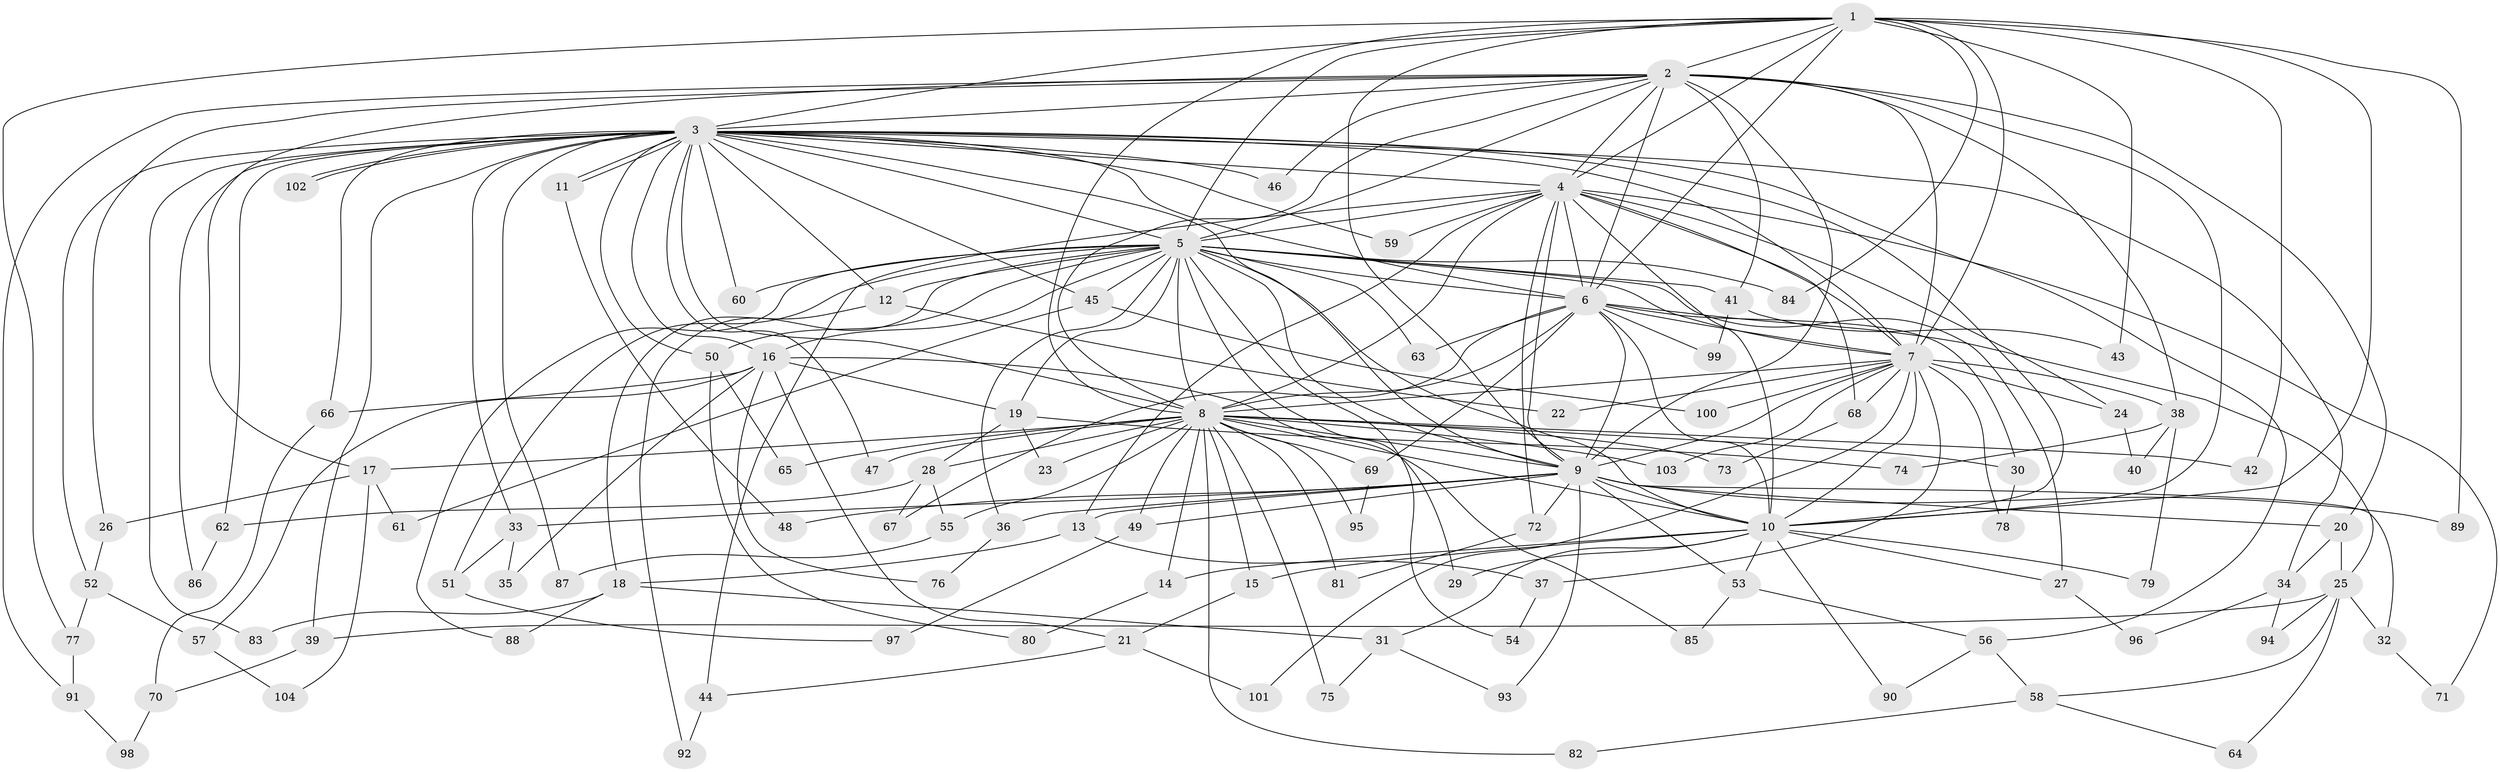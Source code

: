// coarse degree distribution, {18: 0.013333333333333334, 34: 0.013333333333333334, 13: 0.02666666666666667, 20: 0.013333333333333334, 11: 0.013333333333333334, 30: 0.013333333333333334, 3: 0.24, 4: 0.12, 8: 0.02666666666666667, 5: 0.09333333333333334, 2: 0.4266666666666667}
// Generated by graph-tools (version 1.1) at 2025/41/03/06/25 10:41:34]
// undirected, 104 vertices, 233 edges
graph export_dot {
graph [start="1"]
  node [color=gray90,style=filled];
  1;
  2;
  3;
  4;
  5;
  6;
  7;
  8;
  9;
  10;
  11;
  12;
  13;
  14;
  15;
  16;
  17;
  18;
  19;
  20;
  21;
  22;
  23;
  24;
  25;
  26;
  27;
  28;
  29;
  30;
  31;
  32;
  33;
  34;
  35;
  36;
  37;
  38;
  39;
  40;
  41;
  42;
  43;
  44;
  45;
  46;
  47;
  48;
  49;
  50;
  51;
  52;
  53;
  54;
  55;
  56;
  57;
  58;
  59;
  60;
  61;
  62;
  63;
  64;
  65;
  66;
  67;
  68;
  69;
  70;
  71;
  72;
  73;
  74;
  75;
  76;
  77;
  78;
  79;
  80;
  81;
  82;
  83;
  84;
  85;
  86;
  87;
  88;
  89;
  90;
  91;
  92;
  93;
  94;
  95;
  96;
  97;
  98;
  99;
  100;
  101;
  102;
  103;
  104;
  1 -- 2;
  1 -- 3;
  1 -- 4;
  1 -- 5;
  1 -- 6;
  1 -- 7;
  1 -- 8;
  1 -- 9;
  1 -- 10;
  1 -- 42;
  1 -- 43;
  1 -- 77;
  1 -- 84;
  1 -- 89;
  2 -- 3;
  2 -- 4;
  2 -- 5;
  2 -- 6;
  2 -- 7;
  2 -- 8;
  2 -- 9;
  2 -- 10;
  2 -- 17;
  2 -- 20;
  2 -- 26;
  2 -- 38;
  2 -- 41;
  2 -- 46;
  2 -- 91;
  3 -- 4;
  3 -- 5;
  3 -- 6;
  3 -- 7;
  3 -- 8;
  3 -- 9;
  3 -- 10;
  3 -- 11;
  3 -- 11;
  3 -- 12;
  3 -- 16;
  3 -- 33;
  3 -- 34;
  3 -- 39;
  3 -- 45;
  3 -- 46;
  3 -- 47;
  3 -- 50;
  3 -- 52;
  3 -- 56;
  3 -- 59;
  3 -- 60;
  3 -- 62;
  3 -- 66;
  3 -- 83;
  3 -- 86;
  3 -- 87;
  3 -- 102;
  3 -- 102;
  4 -- 5;
  4 -- 6;
  4 -- 7;
  4 -- 8;
  4 -- 9;
  4 -- 10;
  4 -- 13;
  4 -- 24;
  4 -- 44;
  4 -- 59;
  4 -- 68;
  4 -- 71;
  4 -- 72;
  5 -- 6;
  5 -- 7;
  5 -- 8;
  5 -- 9;
  5 -- 10;
  5 -- 12;
  5 -- 16;
  5 -- 19;
  5 -- 27;
  5 -- 29;
  5 -- 36;
  5 -- 41;
  5 -- 45;
  5 -- 50;
  5 -- 51;
  5 -- 54;
  5 -- 60;
  5 -- 63;
  5 -- 84;
  5 -- 88;
  5 -- 92;
  6 -- 7;
  6 -- 8;
  6 -- 9;
  6 -- 10;
  6 -- 25;
  6 -- 30;
  6 -- 63;
  6 -- 67;
  6 -- 69;
  6 -- 99;
  7 -- 8;
  7 -- 9;
  7 -- 10;
  7 -- 22;
  7 -- 24;
  7 -- 37;
  7 -- 38;
  7 -- 68;
  7 -- 78;
  7 -- 100;
  7 -- 101;
  7 -- 103;
  8 -- 9;
  8 -- 10;
  8 -- 14;
  8 -- 15;
  8 -- 17;
  8 -- 23;
  8 -- 28;
  8 -- 30;
  8 -- 42;
  8 -- 47;
  8 -- 49;
  8 -- 55;
  8 -- 65;
  8 -- 69;
  8 -- 73;
  8 -- 75;
  8 -- 81;
  8 -- 82;
  8 -- 95;
  8 -- 103;
  9 -- 10;
  9 -- 13;
  9 -- 20;
  9 -- 32;
  9 -- 33;
  9 -- 36;
  9 -- 48;
  9 -- 49;
  9 -- 53;
  9 -- 72;
  9 -- 89;
  9 -- 93;
  10 -- 14;
  10 -- 15;
  10 -- 27;
  10 -- 29;
  10 -- 31;
  10 -- 53;
  10 -- 79;
  10 -- 90;
  11 -- 48;
  12 -- 18;
  12 -- 22;
  13 -- 18;
  13 -- 37;
  14 -- 80;
  15 -- 21;
  16 -- 19;
  16 -- 21;
  16 -- 35;
  16 -- 57;
  16 -- 66;
  16 -- 76;
  16 -- 85;
  17 -- 26;
  17 -- 61;
  17 -- 104;
  18 -- 31;
  18 -- 83;
  18 -- 88;
  19 -- 23;
  19 -- 28;
  19 -- 74;
  20 -- 25;
  20 -- 34;
  21 -- 44;
  21 -- 101;
  24 -- 40;
  25 -- 32;
  25 -- 39;
  25 -- 58;
  25 -- 64;
  25 -- 94;
  26 -- 52;
  27 -- 96;
  28 -- 55;
  28 -- 62;
  28 -- 67;
  30 -- 78;
  31 -- 75;
  31 -- 93;
  32 -- 71;
  33 -- 35;
  33 -- 51;
  34 -- 94;
  34 -- 96;
  36 -- 76;
  37 -- 54;
  38 -- 40;
  38 -- 74;
  38 -- 79;
  39 -- 70;
  41 -- 43;
  41 -- 99;
  44 -- 92;
  45 -- 61;
  45 -- 100;
  49 -- 97;
  50 -- 65;
  50 -- 80;
  51 -- 97;
  52 -- 57;
  52 -- 77;
  53 -- 56;
  53 -- 85;
  55 -- 87;
  56 -- 58;
  56 -- 90;
  57 -- 104;
  58 -- 64;
  58 -- 82;
  62 -- 86;
  66 -- 70;
  68 -- 73;
  69 -- 95;
  70 -- 98;
  72 -- 81;
  77 -- 91;
  91 -- 98;
}
